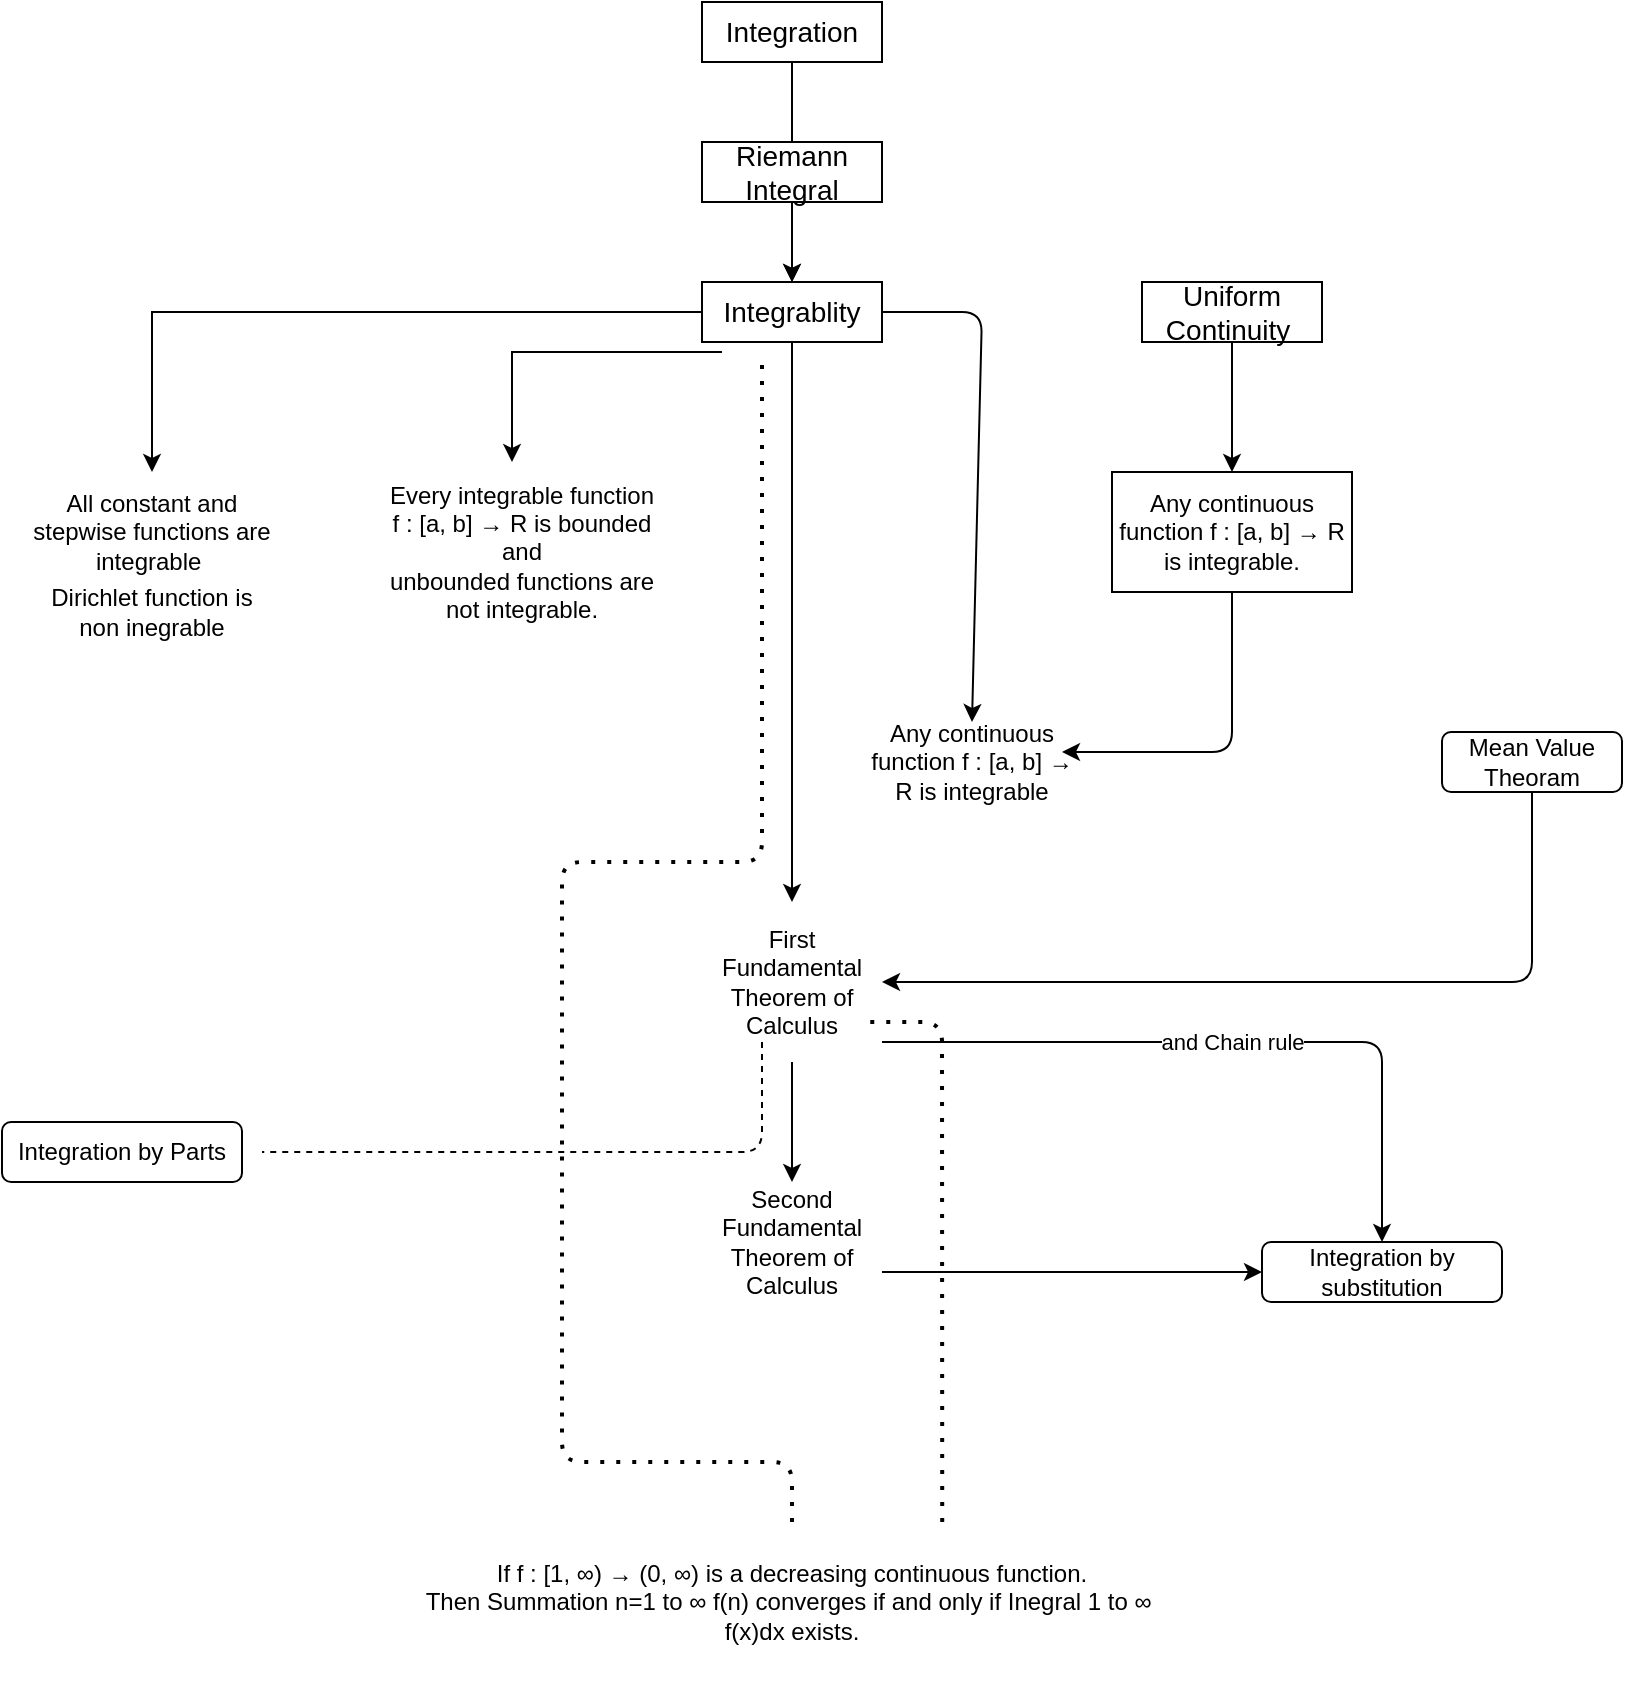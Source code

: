 <mxfile version="13.10.7" type="github">
  <diagram id="tZdfhmK-1blr774ucnRO" name="Page-1">
    <mxGraphModel dx="870" dy="477" grid="1" gridSize="10" guides="1" tooltips="1" connect="1" arrows="1" fold="1" page="1" pageScale="1" pageWidth="850" pageHeight="1100" math="0" shadow="0">
      <root>
        <mxCell id="0" />
        <mxCell id="1" parent="0" />
        <mxCell id="SFJEp2TXbjHVLnNIn21z-37" value="" style="edgeStyle=orthogonalEdgeStyle;rounded=0;orthogonalLoop=1;jettySize=auto;html=1;" edge="1" parent="1" source="SFJEp2TXbjHVLnNIn21z-2" target="SFJEp2TXbjHVLnNIn21z-5">
          <mxGeometry relative="1" as="geometry" />
        </mxCell>
        <mxCell id="SFJEp2TXbjHVLnNIn21z-2" value="&lt;font style=&quot;font-size: 14px&quot;&gt;Integration&lt;/font&gt;" style="rounded=0;whiteSpace=wrap;html=1;" vertex="1" parent="1">
          <mxGeometry x="380" y="50" width="90" height="30" as="geometry" />
        </mxCell>
        <mxCell id="SFJEp2TXbjHVLnNIn21z-36" value="" style="edgeStyle=orthogonalEdgeStyle;rounded=0;orthogonalLoop=1;jettySize=auto;html=1;" edge="1" parent="1" source="SFJEp2TXbjHVLnNIn21z-4" target="SFJEp2TXbjHVLnNIn21z-5">
          <mxGeometry relative="1" as="geometry" />
        </mxCell>
        <mxCell id="SFJEp2TXbjHVLnNIn21z-4" value="&lt;font style=&quot;font-size: 14px&quot;&gt;Riemann Integral&lt;/font&gt;" style="rounded=0;whiteSpace=wrap;html=1;" vertex="1" parent="1">
          <mxGeometry x="380" y="120" width="90" height="30" as="geometry" />
        </mxCell>
        <mxCell id="SFJEp2TXbjHVLnNIn21z-33" value="" style="edgeStyle=orthogonalEdgeStyle;rounded=0;orthogonalLoop=1;jettySize=auto;html=1;entryX=0.5;entryY=0;entryDx=0;entryDy=0;" edge="1" parent="1" source="SFJEp2TXbjHVLnNIn21z-5" target="SFJEp2TXbjHVLnNIn21z-34">
          <mxGeometry relative="1" as="geometry">
            <mxPoint x="110" y="260" as="targetPoint" />
          </mxGeometry>
        </mxCell>
        <mxCell id="SFJEp2TXbjHVLnNIn21z-5" value="&lt;font style=&quot;font-size: 14px&quot;&gt;Integrablity&lt;/font&gt;" style="rounded=0;whiteSpace=wrap;html=1;" vertex="1" parent="1">
          <mxGeometry x="380" y="190" width="90" height="30" as="geometry" />
        </mxCell>
        <mxCell id="SFJEp2TXbjHVLnNIn21z-34" value="All constant and stepwise functions are integrable&amp;nbsp;" style="text;html=1;strokeColor=none;fillColor=none;align=center;verticalAlign=middle;whiteSpace=wrap;rounded=0;" vertex="1" parent="1">
          <mxGeometry x="40" y="285" width="130" height="60" as="geometry" />
        </mxCell>
        <mxCell id="SFJEp2TXbjHVLnNIn21z-35" value="Dirichlet function is non inegrable" style="text;html=1;strokeColor=none;fillColor=none;align=center;verticalAlign=middle;whiteSpace=wrap;rounded=0;" vertex="1" parent="1">
          <mxGeometry x="50" y="335" width="110" height="40" as="geometry" />
        </mxCell>
        <mxCell id="SFJEp2TXbjHVLnNIn21z-41" value="" style="edgeStyle=orthogonalEdgeStyle;rounded=0;orthogonalLoop=1;jettySize=auto;html=1;" edge="1" parent="1" source="SFJEp2TXbjHVLnNIn21z-39" target="SFJEp2TXbjHVLnNIn21z-40">
          <mxGeometry relative="1" as="geometry" />
        </mxCell>
        <mxCell id="SFJEp2TXbjHVLnNIn21z-39" value="&lt;font style=&quot;font-size: 14px&quot;&gt;Uniform Continuity&amp;nbsp;&lt;/font&gt;" style="rounded=0;whiteSpace=wrap;html=1;" vertex="1" parent="1">
          <mxGeometry x="600" y="190" width="90" height="30" as="geometry" />
        </mxCell>
        <mxCell id="SFJEp2TXbjHVLnNIn21z-40" value="&lt;meta charset=&quot;utf-8&quot;&gt;Any continuous function f : [a, b] → R is integrable." style="whiteSpace=wrap;html=1;rounded=0;" vertex="1" parent="1">
          <mxGeometry x="585" y="285" width="120" height="60" as="geometry" />
        </mxCell>
        <mxCell id="SFJEp2TXbjHVLnNIn21z-44" value="" style="edgeStyle=orthogonalEdgeStyle;rounded=0;orthogonalLoop=1;jettySize=auto;html=1;" edge="1" parent="1">
          <mxGeometry relative="1" as="geometry">
            <mxPoint x="390" y="225" as="sourcePoint" />
            <mxPoint x="285" y="280" as="targetPoint" />
            <Array as="points">
              <mxPoint x="285" y="225" />
            </Array>
          </mxGeometry>
        </mxCell>
        <mxCell id="SFJEp2TXbjHVLnNIn21z-42" value="Every integrable function f : [a, b] → R is bounded and&lt;br&gt;unbounded functions are not integrable." style="text;html=1;strokeColor=none;fillColor=none;align=center;verticalAlign=middle;whiteSpace=wrap;rounded=0;" vertex="1" parent="1">
          <mxGeometry x="220" y="315" width="140" height="20" as="geometry" />
        </mxCell>
        <mxCell id="SFJEp2TXbjHVLnNIn21z-46" value="" style="endArrow=classic;html=1;exitX=1;exitY=0.5;exitDx=0;exitDy=0;" edge="1" parent="1" source="SFJEp2TXbjHVLnNIn21z-5">
          <mxGeometry width="50" height="50" relative="1" as="geometry">
            <mxPoint x="480" y="230" as="sourcePoint" />
            <mxPoint x="515" y="410" as="targetPoint" />
            <Array as="points">
              <mxPoint x="520" y="205" />
            </Array>
          </mxGeometry>
        </mxCell>
        <mxCell id="SFJEp2TXbjHVLnNIn21z-47" value="Any continuous function f : [a, b] → R is integrable" style="text;html=1;strokeColor=none;fillColor=none;align=center;verticalAlign=middle;whiteSpace=wrap;rounded=0;" vertex="1" parent="1">
          <mxGeometry x="460" y="420" width="110" height="20" as="geometry" />
        </mxCell>
        <mxCell id="SFJEp2TXbjHVLnNIn21z-52" value="" style="endArrow=classic;html=1;exitX=0.5;exitY=1;exitDx=0;exitDy=0;" edge="1" parent="1" source="SFJEp2TXbjHVLnNIn21z-40">
          <mxGeometry width="50" height="50" relative="1" as="geometry">
            <mxPoint x="380" y="320" as="sourcePoint" />
            <mxPoint x="560" y="425" as="targetPoint" />
            <Array as="points">
              <mxPoint x="645" y="425" />
            </Array>
          </mxGeometry>
        </mxCell>
        <mxCell id="SFJEp2TXbjHVLnNIn21z-53" value="" style="endArrow=classic;html=1;exitX=0.5;exitY=1;exitDx=0;exitDy=0;" edge="1" parent="1" source="SFJEp2TXbjHVLnNIn21z-5">
          <mxGeometry width="50" height="50" relative="1" as="geometry">
            <mxPoint x="420" y="230" as="sourcePoint" />
            <mxPoint x="425" y="500" as="targetPoint" />
          </mxGeometry>
        </mxCell>
        <mxCell id="SFJEp2TXbjHVLnNIn21z-58" value="" style="edgeStyle=orthogonalEdgeStyle;rounded=0;orthogonalLoop=1;jettySize=auto;html=1;" edge="1" parent="1">
          <mxGeometry relative="1" as="geometry">
            <mxPoint x="425" y="580" as="sourcePoint" />
            <mxPoint x="425" y="640" as="targetPoint" />
          </mxGeometry>
        </mxCell>
        <mxCell id="SFJEp2TXbjHVLnNIn21z-54" value="First Fundamental Theorem of Calculus" style="text;html=1;strokeColor=none;fillColor=none;align=center;verticalAlign=middle;whiteSpace=wrap;rounded=0;" vertex="1" parent="1">
          <mxGeometry x="400" y="530" width="50" height="20" as="geometry" />
        </mxCell>
        <mxCell id="SFJEp2TXbjHVLnNIn21z-55" value="Mean Value Theoram" style="rounded=1;whiteSpace=wrap;html=1;" vertex="1" parent="1">
          <mxGeometry x="750" y="415" width="90" height="30" as="geometry" />
        </mxCell>
        <mxCell id="SFJEp2TXbjHVLnNIn21z-56" value="" style="endArrow=classic;html=1;exitX=0.5;exitY=1;exitDx=0;exitDy=0;" edge="1" parent="1" source="SFJEp2TXbjHVLnNIn21z-55">
          <mxGeometry width="50" height="50" relative="1" as="geometry">
            <mxPoint x="380" y="400" as="sourcePoint" />
            <mxPoint x="470" y="540" as="targetPoint" />
            <Array as="points">
              <mxPoint x="795" y="540" />
            </Array>
          </mxGeometry>
        </mxCell>
        <mxCell id="SFJEp2TXbjHVLnNIn21z-57" value="Second Fundamental Theorem of Calculus" style="text;html=1;strokeColor=none;fillColor=none;align=center;verticalAlign=middle;whiteSpace=wrap;rounded=0;" vertex="1" parent="1">
          <mxGeometry x="405" y="660" width="40" height="20" as="geometry" />
        </mxCell>
        <mxCell id="SFJEp2TXbjHVLnNIn21z-59" value="If f : [1, ∞) → (0, ∞) is a decreasing continuous function.&lt;br&gt;Then Summation n=1 to ∞ f(n) converges if and only if Inegral 1 to ∞&amp;nbsp;&lt;br&gt;f(x)dx exists." style="text;html=1;strokeColor=none;fillColor=none;align=center;verticalAlign=middle;whiteSpace=wrap;rounded=0;" vertex="1" parent="1">
          <mxGeometry x="240" y="810" width="370" height="80" as="geometry" />
        </mxCell>
        <mxCell id="SFJEp2TXbjHVLnNIn21z-60" value="" style="endArrow=none;dashed=1;html=1;dashPattern=1 3;strokeWidth=2;" edge="1" parent="1">
          <mxGeometry width="50" height="50" relative="1" as="geometry">
            <mxPoint x="425" y="810" as="sourcePoint" />
            <mxPoint x="410" y="230" as="targetPoint" />
            <Array as="points">
              <mxPoint x="425" y="780" />
              <mxPoint x="310" y="780" />
              <mxPoint x="310" y="480" />
              <mxPoint x="410" y="480" />
            </Array>
          </mxGeometry>
        </mxCell>
        <mxCell id="SFJEp2TXbjHVLnNIn21z-63" value="" style="endArrow=none;dashed=1;html=1;dashPattern=1 3;strokeWidth=2;exitX=0.703;exitY=0;exitDx=0;exitDy=0;exitPerimeter=0;" edge="1" parent="1" source="SFJEp2TXbjHVLnNIn21z-59">
          <mxGeometry width="50" height="50" relative="1" as="geometry">
            <mxPoint x="500" y="800" as="sourcePoint" />
            <mxPoint x="460" y="560" as="targetPoint" />
            <Array as="points">
              <mxPoint x="500" y="560" />
            </Array>
          </mxGeometry>
        </mxCell>
        <mxCell id="SFJEp2TXbjHVLnNIn21z-64" value="Integration by Parts" style="rounded=1;whiteSpace=wrap;html=1;" vertex="1" parent="1">
          <mxGeometry x="30" y="610" width="120" height="30" as="geometry" />
        </mxCell>
        <mxCell id="SFJEp2TXbjHVLnNIn21z-65" value="Integration by substitution" style="rounded=1;whiteSpace=wrap;html=1;" vertex="1" parent="1">
          <mxGeometry x="660" y="670" width="120" height="30" as="geometry" />
        </mxCell>
        <mxCell id="SFJEp2TXbjHVLnNIn21z-66" value="" style="endArrow=none;dashed=1;html=1;" edge="1" parent="1">
          <mxGeometry width="50" height="50" relative="1" as="geometry">
            <mxPoint x="410" y="570" as="sourcePoint" />
            <mxPoint x="160" y="625" as="targetPoint" />
            <Array as="points">
              <mxPoint x="410" y="625" />
            </Array>
          </mxGeometry>
        </mxCell>
        <mxCell id="SFJEp2TXbjHVLnNIn21z-67" value="" style="endArrow=classic;html=1;entryX=0.5;entryY=0;entryDx=0;entryDy=0;" edge="1" parent="1" target="SFJEp2TXbjHVLnNIn21z-65">
          <mxGeometry relative="1" as="geometry">
            <mxPoint x="470" y="570" as="sourcePoint" />
            <mxPoint x="700" y="660" as="targetPoint" />
            <Array as="points">
              <mxPoint x="720" y="570" />
            </Array>
          </mxGeometry>
        </mxCell>
        <mxCell id="SFJEp2TXbjHVLnNIn21z-68" value="and Chain rule" style="edgeLabel;resizable=0;html=1;align=center;verticalAlign=middle;" connectable="0" vertex="1" parent="SFJEp2TXbjHVLnNIn21z-67">
          <mxGeometry relative="1" as="geometry">
            <mxPoint as="offset" />
          </mxGeometry>
        </mxCell>
        <mxCell id="SFJEp2TXbjHVLnNIn21z-73" value="" style="endArrow=classic;html=1;entryX=0;entryY=0.5;entryDx=0;entryDy=0;" edge="1" parent="1" target="SFJEp2TXbjHVLnNIn21z-65">
          <mxGeometry width="50" height="50" relative="1" as="geometry">
            <mxPoint x="470" y="685" as="sourcePoint" />
            <mxPoint x="550" y="630" as="targetPoint" />
          </mxGeometry>
        </mxCell>
      </root>
    </mxGraphModel>
  </diagram>
</mxfile>
